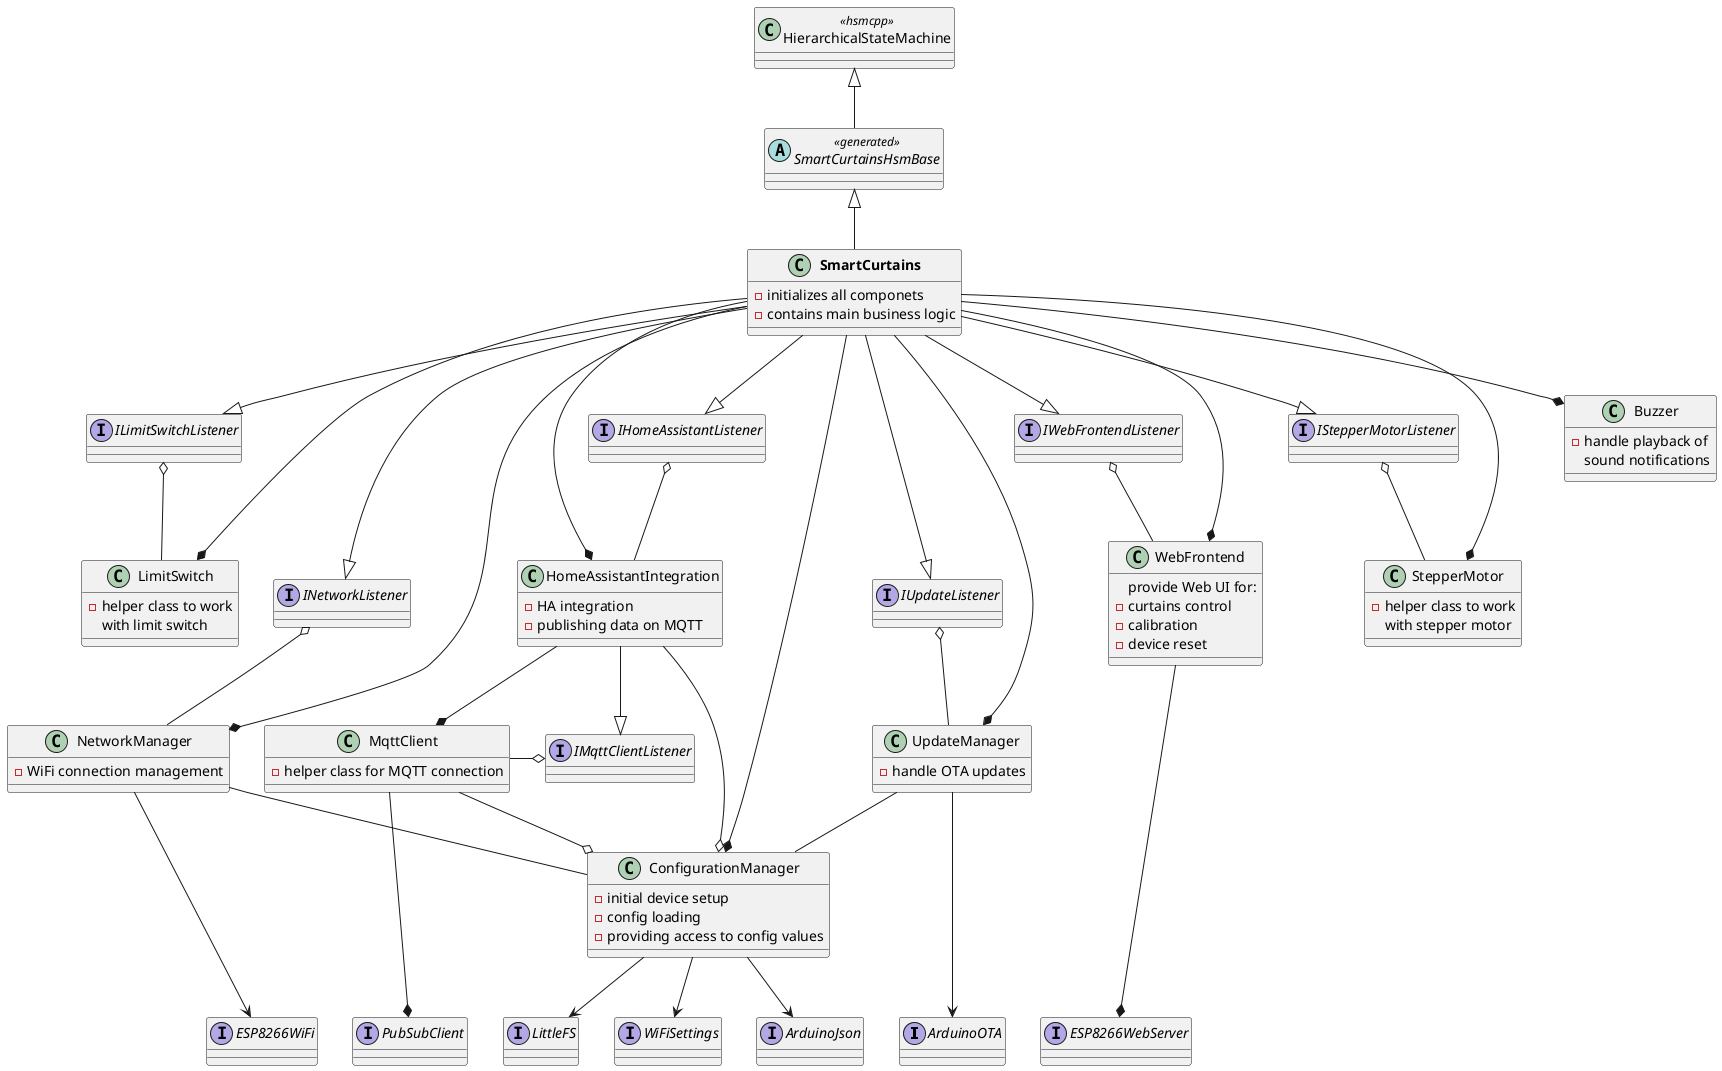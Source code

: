 @startuml smart_curtains_hld
' left to right direction

together {
    interface ArduinoOTA
    interface ArduinoJson
    interface WiFiSettings
    interface ESP8266WiFi
    interface PubSubClient
    interface ESP8266WebServer
    interface LittleFS
}

class HierarchicalStateMachine <<hsmcpp>>

abstract SmartCurtainsHsmBase <<generated>>

class "**SmartCurtains**" as SmartCurtains {
    - initializes all componets
    - contains main business logic
}

class NetworkManager {
    - WiFi connection management
}

class WebFrontend {
    provide Web UI for:
    - curtains control
    - calibration
    - device reset
}
class ConfigurationManager {
    - initial device setup
    - config loading
    - providing access to config values
}
class HomeAssistantIntegration {
    - HA integration
    - publishing data on MQTT
}
class MqttClient {
    - helper class for MQTT connection
}
class StepperMotor {
    - helper class to work
    with stepper motor
}
class UpdateManager {
    - handle OTA updates
}
class Buzzer {
    - handle playback of
    sound notifications
}

class LimitSwitch {
    - helper class to work
    with limit switch
}

interface IMqttClientListener
interface INetworkListener
interface IStepperMotorListener
interface IUpdateListener
interface IWebFrontendListener
interface IHomeAssistantListener
interface ILimitSwitchListener

SmartCurtainsHsmBase -up-|> HierarchicalStateMachine

SmartCurtains -down-* Buzzer
SmartCurtains -down-* NetworkManager
SmartCurtains -down-* WebFrontend
SmartCurtains -down-* ConfigurationManager
SmartCurtains -down-* HomeAssistantIntegration
SmartCurtains -down-* StepperMotor
SmartCurtains -down-* UpdateManager
SmartCurtains -down-* LimitSwitch

NetworkManager -up-o INetworkListener
StepperMotor -up-o IStepperMotorListener
UpdateManager -up-o IUpdateListener
WebFrontend -up-o IWebFrontendListener
HomeAssistantIntegration -up-o IHomeAssistantListener
LimitSwitch -up-o ILimitSwitchListener

MqttClient -right-o IMqttClientListener

SmartCurtains -up-|> SmartCurtainsHsmBase
SmartCurtains -down-|> INetworkListener
SmartCurtains -down-|> IHomeAssistantListener
SmartCurtains -down-|> IWebFrontendListener
SmartCurtains -down-|> IStepperMotorListener
SmartCurtains -down-|> ILimitSwitchListener
SmartCurtains -down-|> IUpdateListener


NetworkManager -down-> ESP8266WiFi

WebFrontend -down-* ESP8266WebServer

ConfigurationManager -down-> ArduinoJson
ConfigurationManager -down-> LittleFS
ConfigurationManager -down-> WiFiSettings
' LittleFS -down-> SmartCurtains

UpdateManager -down-> ArduinoOTA
' UpdateManager -- ConfigurationManager

HomeAssistantIntegration --|> IMqttClientListener
HomeAssistantIntegration -down-* MqttClient
MqttClient -down-* PubSubClient


HomeAssistantIntegration --o ConfigurationManager
MqttClient --o ConfigurationManager
NetworkManager -- ConfigurationManager
UpdateManager -- ConfigurationManager

@enduml
